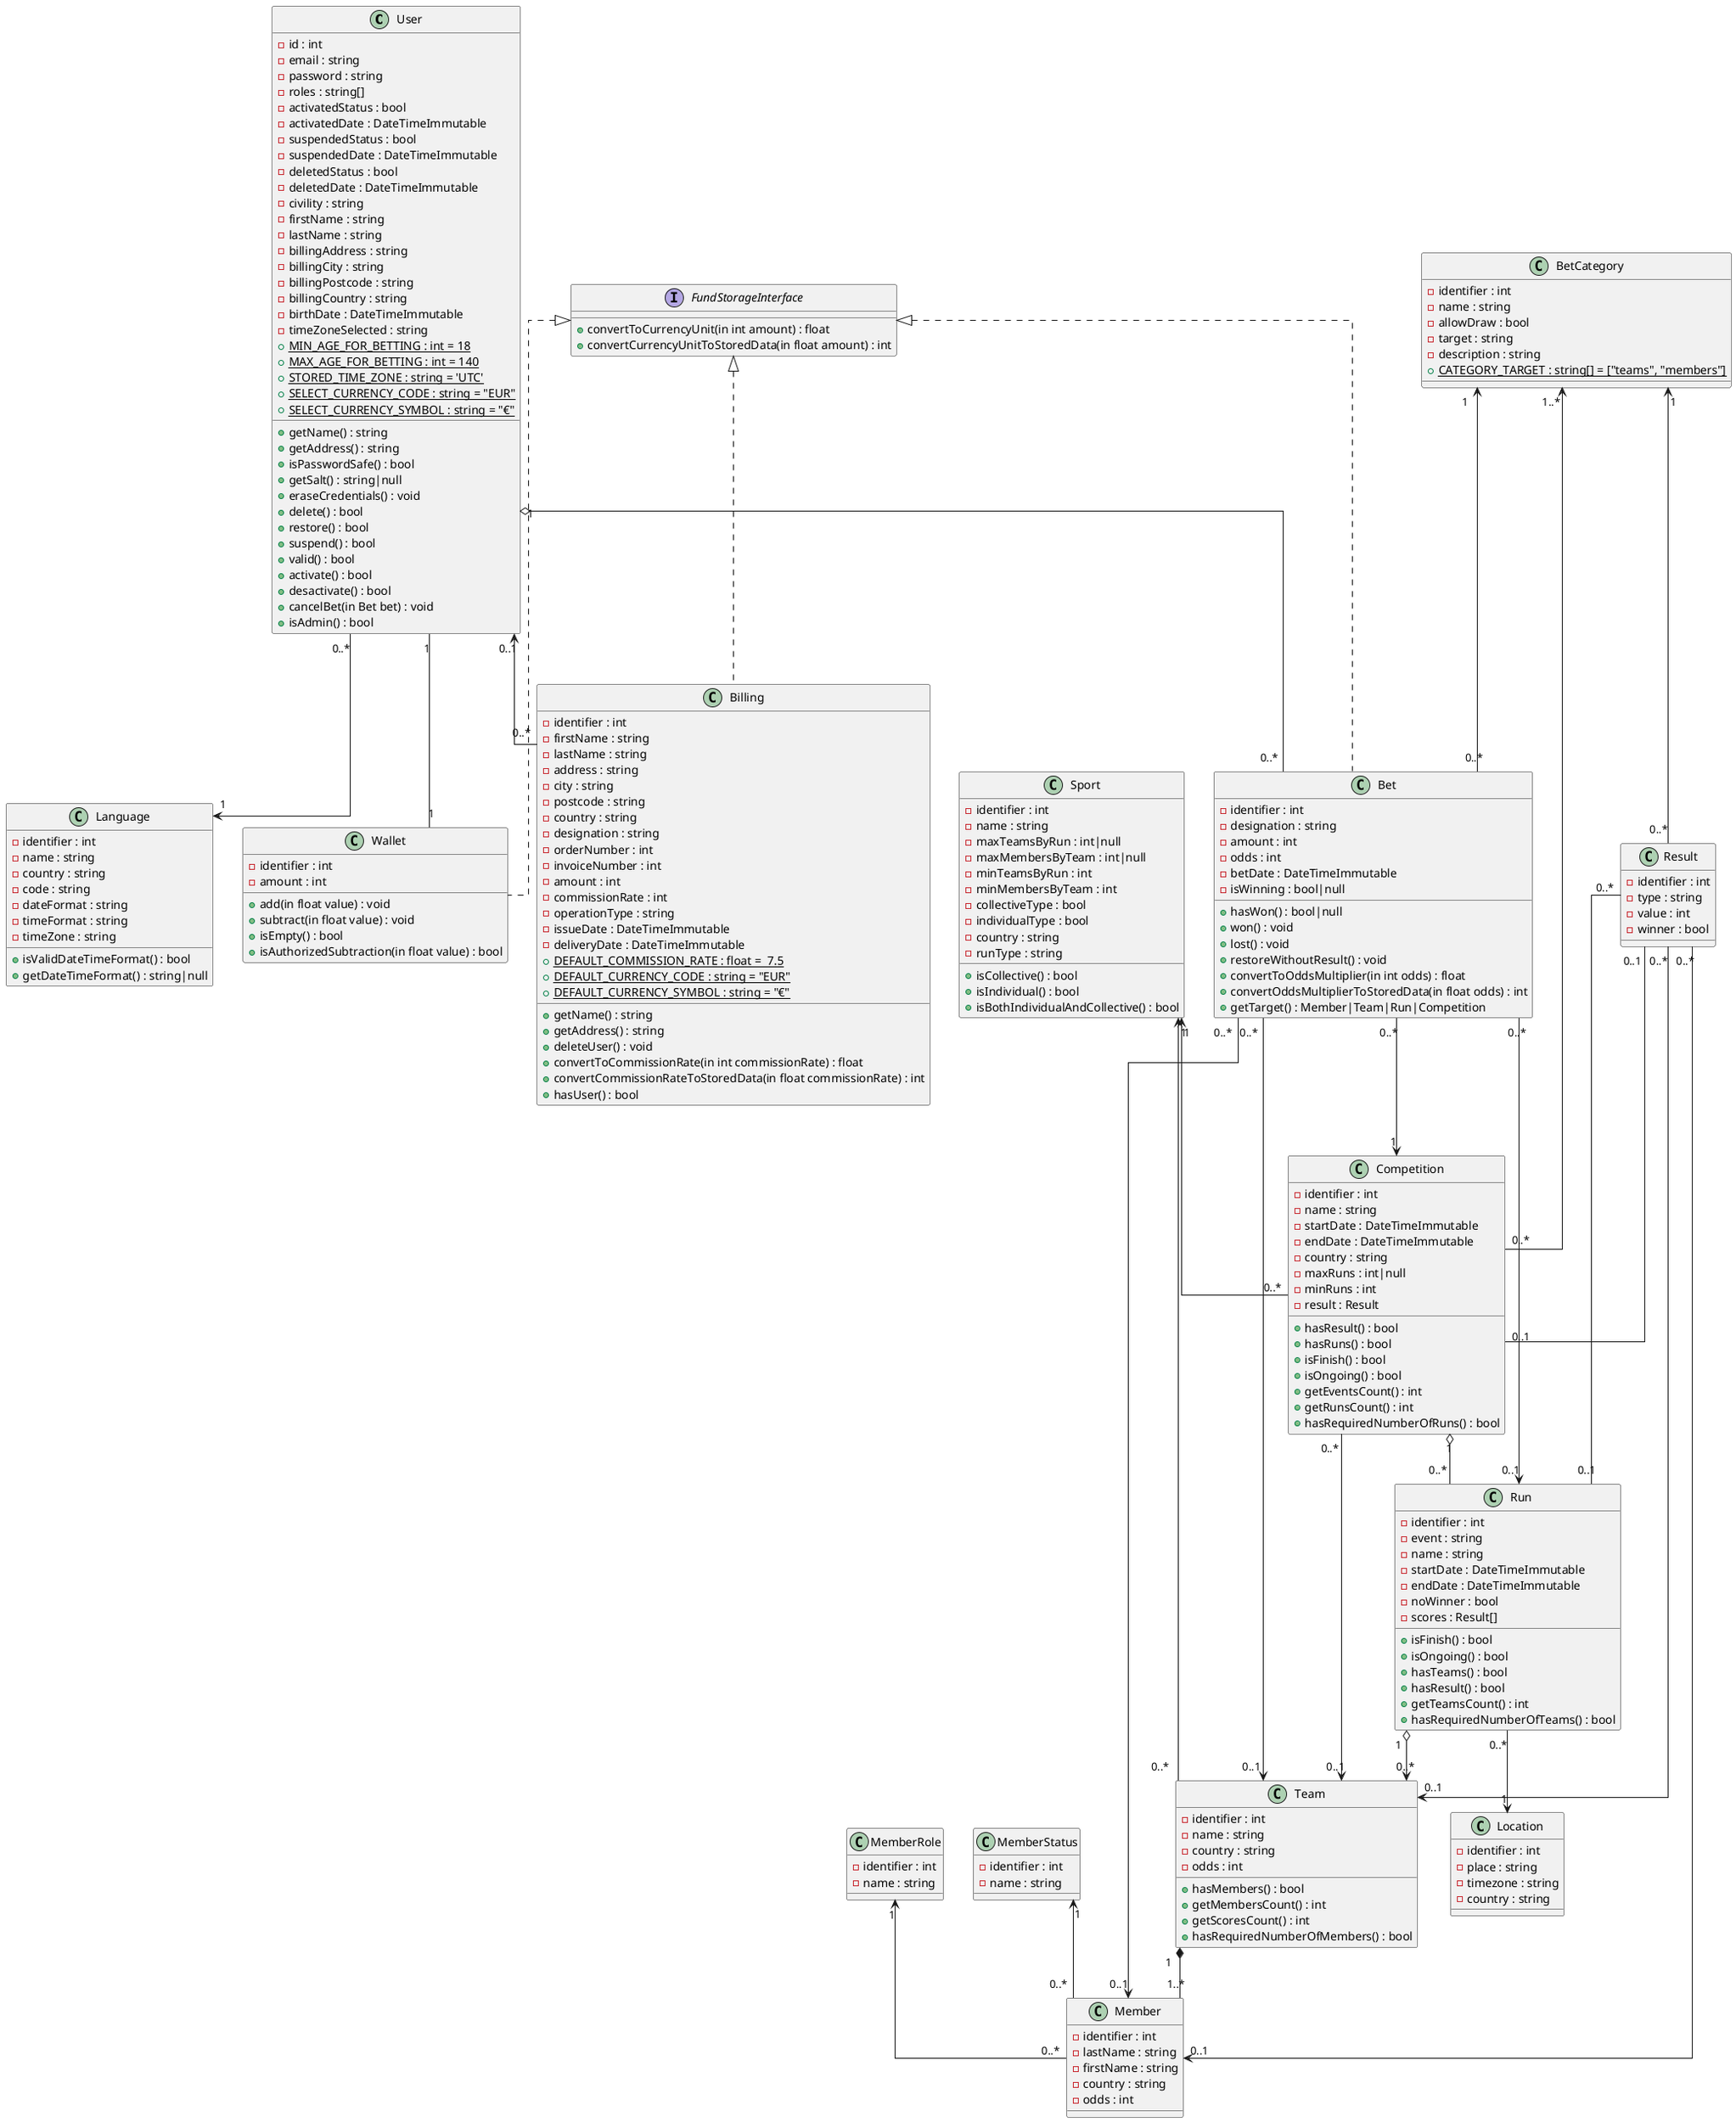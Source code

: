 @startuml parisportif5
skinparam linetype ortho
'plantuml
'Relations :
    'Un utilisateur a une langue sélectionnée
    User "0..*" --> "1" Language
    'Une facture n'est pas pas forcément lié à un utilisateur existant
    User "0..1" <-- "0..*" Billing
    'Un paris a un type
    BetCategory "1" <-- "0..*" Bet
    'Un utilisateur a un porte-feuille
    User "1" -- "1" Wallet
    'Un utilisateur a des paris
    User "1" o-- "0..*" Bet
    'La compétition a une équipe gagnante
    Competition "0..*" --> "0..1" Team
    'Une compétition a plusieurs rencontre ou course
    Competition "1" o-- "0..*" Run
    'Une rencontre ou une course a un lieu
    Run "0..*" --> "1" Location
    'Une rencontre ou une course a plusieurs équipes
    Run "1" o--> "0..*" Team
    'Une équipe a plusieurs membre
    Team "1" *-- "1..*" Member
    'Une compétition a un sport
    Sport "1" <-- "0..*" Competition
    'Une rencontre ou une course a un résultat
    Result "0..*" -- "0..1" Run
    'Un résultat concerne une équipe
    Result "0..*" --> "0..1" Team
    'Un résultat concerne un membre ou pas
    Result "0..*" --> "0..1" Member
    'Une compétition a un résultat
    Result "0..1" -- "0..1" Competition
    'Un résultat a une catégorie de paris
    BetCategory "1" <-- "0..*" Result
    'Une compétition a une liste de catégorie de paris
    BetCategory "1..*" <-- "0..*" Competition
    'Une équipe a un sport
    Sport "1" <-- "0..*" Team
    'Un membre a un rôle (fonction) tel que pilote, joueur
    MemberRole "1" <-- "0..*" Member
    'Un membre a un status (blessé, titulaire)
    MemberStatus "1" <-- "0..*" Member
    'Liaison potentiel entre un paris et une compétition
    Bet "0..*" --> "1" Competition
    'Liaison potentiel entre un paris et une rencontre ou course
    Bet "0..*" --> "0..1" Run
    'Liaison potentiel entre un paris et une équipe
    Bet "0..*" --> "0..1" Team
    'Liaison potentiel entre un paris et un membre
    Bet "0..*" --> "0..1" Member
    'Implémentation de l'interface FundStorageInterface par l'entité Billing
    FundStorageInterface <|.. Billing
    'Implémentation de l'interface FundStorageInterface par l'entité Wallet
    FundStorageInterface <|.. Wallet
    'Implémentation de l'interface FundStorageInterface par l'entité Bet
    FundStorageInterface <|.. Bet
'Définitions des classes :
    'Pour convertir le montant enregistré dans la bdd en unité monétaire et vice versa
    interface FundStorageInterface {
        +convertToCurrencyUnit(in int amount) : float
        +convertCurrencyUnitToStoredData(in float amount) : int
    }
    'Rôle du membre (pilote, co-pilote, joueur)
    class MemberRole {
        -identifier : int
        -name : string
    }
    'Statut du membre (blessé, remplaçant, titulaire)
    class MemberStatus {
        -identifier : int
        -name : string
    }
    'Porte-feuille de l'utilisateur avec des fonds (de l'argent gagnés)
    class Wallet {
        -identifier : int
        -amount : int
        +add(in float value) : void
        +subtract(in float value) : void
        +isEmpty() : bool
        +isAuthorizedSubtraction(in float value) : bool
    }
    'Utilisateur avec un compte
    class User {
        -id : int
        -email : string
        -password : string
        -roles : string[]
        -activatedStatus : bool
        -activatedDate : DateTimeImmutable
        -suspendedStatus : bool
        -suspendedDate : DateTimeImmutable
        -deletedStatus : bool
        -deletedDate : DateTimeImmutable
        -civility : string
        -firstName : string
        -lastName : string
        -billingAddress : string
        -billingCity : string
        -billingPostcode : string
        -billingCountry : string
        -birthDate : DateTimeImmutable
        -timeZoneSelected : string
        +{static} MIN_AGE_FOR_BETTING : int = 18
        +{static} MAX_AGE_FOR_BETTING : int = 140
        +{static} STORED_TIME_ZONE : string = 'UTC'
        +{static} SELECT_CURRENCY_CODE : string = "EUR"
        +{static} SELECT_CURRENCY_SYMBOL : string = "€"
        +getName() : string
        +getAddress() : string
        +isPasswordSafe() : bool
        +getSalt() : string|null
        +eraseCredentials() : void
        +delete() : bool
        +restore() : bool
        +suspend() : bool
        +valid() : bool
        +activate() : bool
        +desactivate() : bool
        +cancelBet(in Bet bet) : void
        +isAdmin() : bool
    }
    'Langue d'affichage de l'utilisateur
    class Language {
        -identifier : int
        -name : string
        -country : string
        -code : string
        -dateFormat : string
        -timeFormat : string
        -timeZone : string
        +isValidDateTimeFormat() : bool
        +getDateTimeFormat() : string|null
    }
    'Factures (type=débit ou crédit)
    class Billing {
        -identifier : int
        -firstName : string
        -lastName : string
        -address : string
        -city : string
        -postcode : string
        -country : string
        -designation : string
        -orderNumber : int
        -invoiceNumber : int
        -amount : int
        -commissionRate : int
        -operationType : string
        -issueDate : DateTimeImmutable
        -deliveryDate : DateTimeImmutable
        +{static} DEFAULT_COMMISSION_RATE : float =  7.5
        +{static} DEFAULT_CURRENCY_CODE : string = "EUR"
        +{static} DEFAULT_CURRENCY_SYMBOL : string = "€"
        +getName() : string
        +getAddress() : string
        +deleteUser() : void
        +convertToCommissionRate(in int commissionRate) : float
        +convertCommissionRateToStoredData(in float commissionRate) : int
        +hasUser() : bool
    }
    'Un paris
    class Bet {
        -identifier : int
        -designation : string
        -amount : int
        -odds : int
        -betDate : DateTimeImmutable
        -isWinning : bool|null
        +hasWon() : bool|null
        +won() : void
        +lost() : void
        +restoreWithoutResult() : void
        +convertToOddsMultiplier(in int odds) : float
        +convertOddsMultiplierToStoredData(in float odds) : int
        +getTarget() : Member|Team|Run|Competition
    }
    'Catégorie de paris (ex: Paris sur le résultat)
    class BetCategory {
        -identifier : int
        -name : string
        -allowDraw : bool
        -target : string
        -description : string
        +{static} CATEGORY_TARGET : string[] = ["teams", "members"]
    }
    'Lieu de la rencontre/course
    class Location {
        -identifier : int
        -place : string
        -timezone : string
        -country : string
    }
    'Sport pratiqué (runtype = fixture(match), race(course)) (type = collectif ou individuel ou les deux)
    class Sport {
        -identifier : int
        -name : string
        -maxTeamsByRun : int|null
        -maxMembersByTeam : int|null
        -minTeamsByRun : int
        -minMembersByTeam : int
        -collectiveType : bool
        -individualType : bool
        -country : string
        -runType : string
        +isCollective() : bool
        +isIndividual() : bool
        +isBothIndividualAndCollective() : bool
    }
    'Compétition (JO, Ligue des Champions, F1 Championnat du monde)
    class Competition {
        -identifier : int
        -name : string
        -startDate : DateTimeImmutable
        -endDate : DateTimeImmutable
        -country : string
        -maxRuns : int|null
        -minRuns : int
        -result : Result
        +hasResult() : bool
        +hasRuns() : bool
        +isFinish() : bool
        +isOngoing() : bool
        +getEventsCount() : int
        +getRunsCount() : int
        +hasRequiredNumberOfRuns() : bool
    }
    'Un match, une rencontre, une course
    class Run {
        -identifier : int
        -event : string
        -name : string
        -startDate : DateTimeImmutable
        -endDate : DateTimeImmutable
        -noWinner : bool
        -scores : Result[]
        +isFinish() : bool
        +isOngoing() : bool
        +hasTeams() : bool
        +hasResult() : bool
        +getTeamsCount() : int
        +hasRequiredNumberOfTeams() : bool
    }
    'Résultat du match ou de la course
    class Result {
        -identifier : int
        -type : string
        -value : int
        -winner : bool
    }
    'Joueur ou sportif ou pilote
    class Member {
        -identifier : int
        -lastName : string
        -firstName : string
        -country : string
        -odds : int
    }
    'Équipes qui participe à une rencontre, à une course
    class Team {
        -identifier : int
        -name : string
        -country : string
        -odds : int
        +hasMembers() : bool
        +getMembersCount() : int
        +getScoresCount() : int
        +hasRequiredNumberOfMembers() : bool
    }
@enduml
